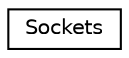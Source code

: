 digraph "Graphical Class Hierarchy"
{
  edge [fontname="Helvetica",fontsize="10",labelfontname="Helvetica",labelfontsize="10"];
  node [fontname="Helvetica",fontsize="10",shape=record];
  rankdir="LR";
  Node0 [label="Sockets",height=0.2,width=0.4,color="black", fillcolor="white", style="filled",URL="$struct_sockets.html"];
}
